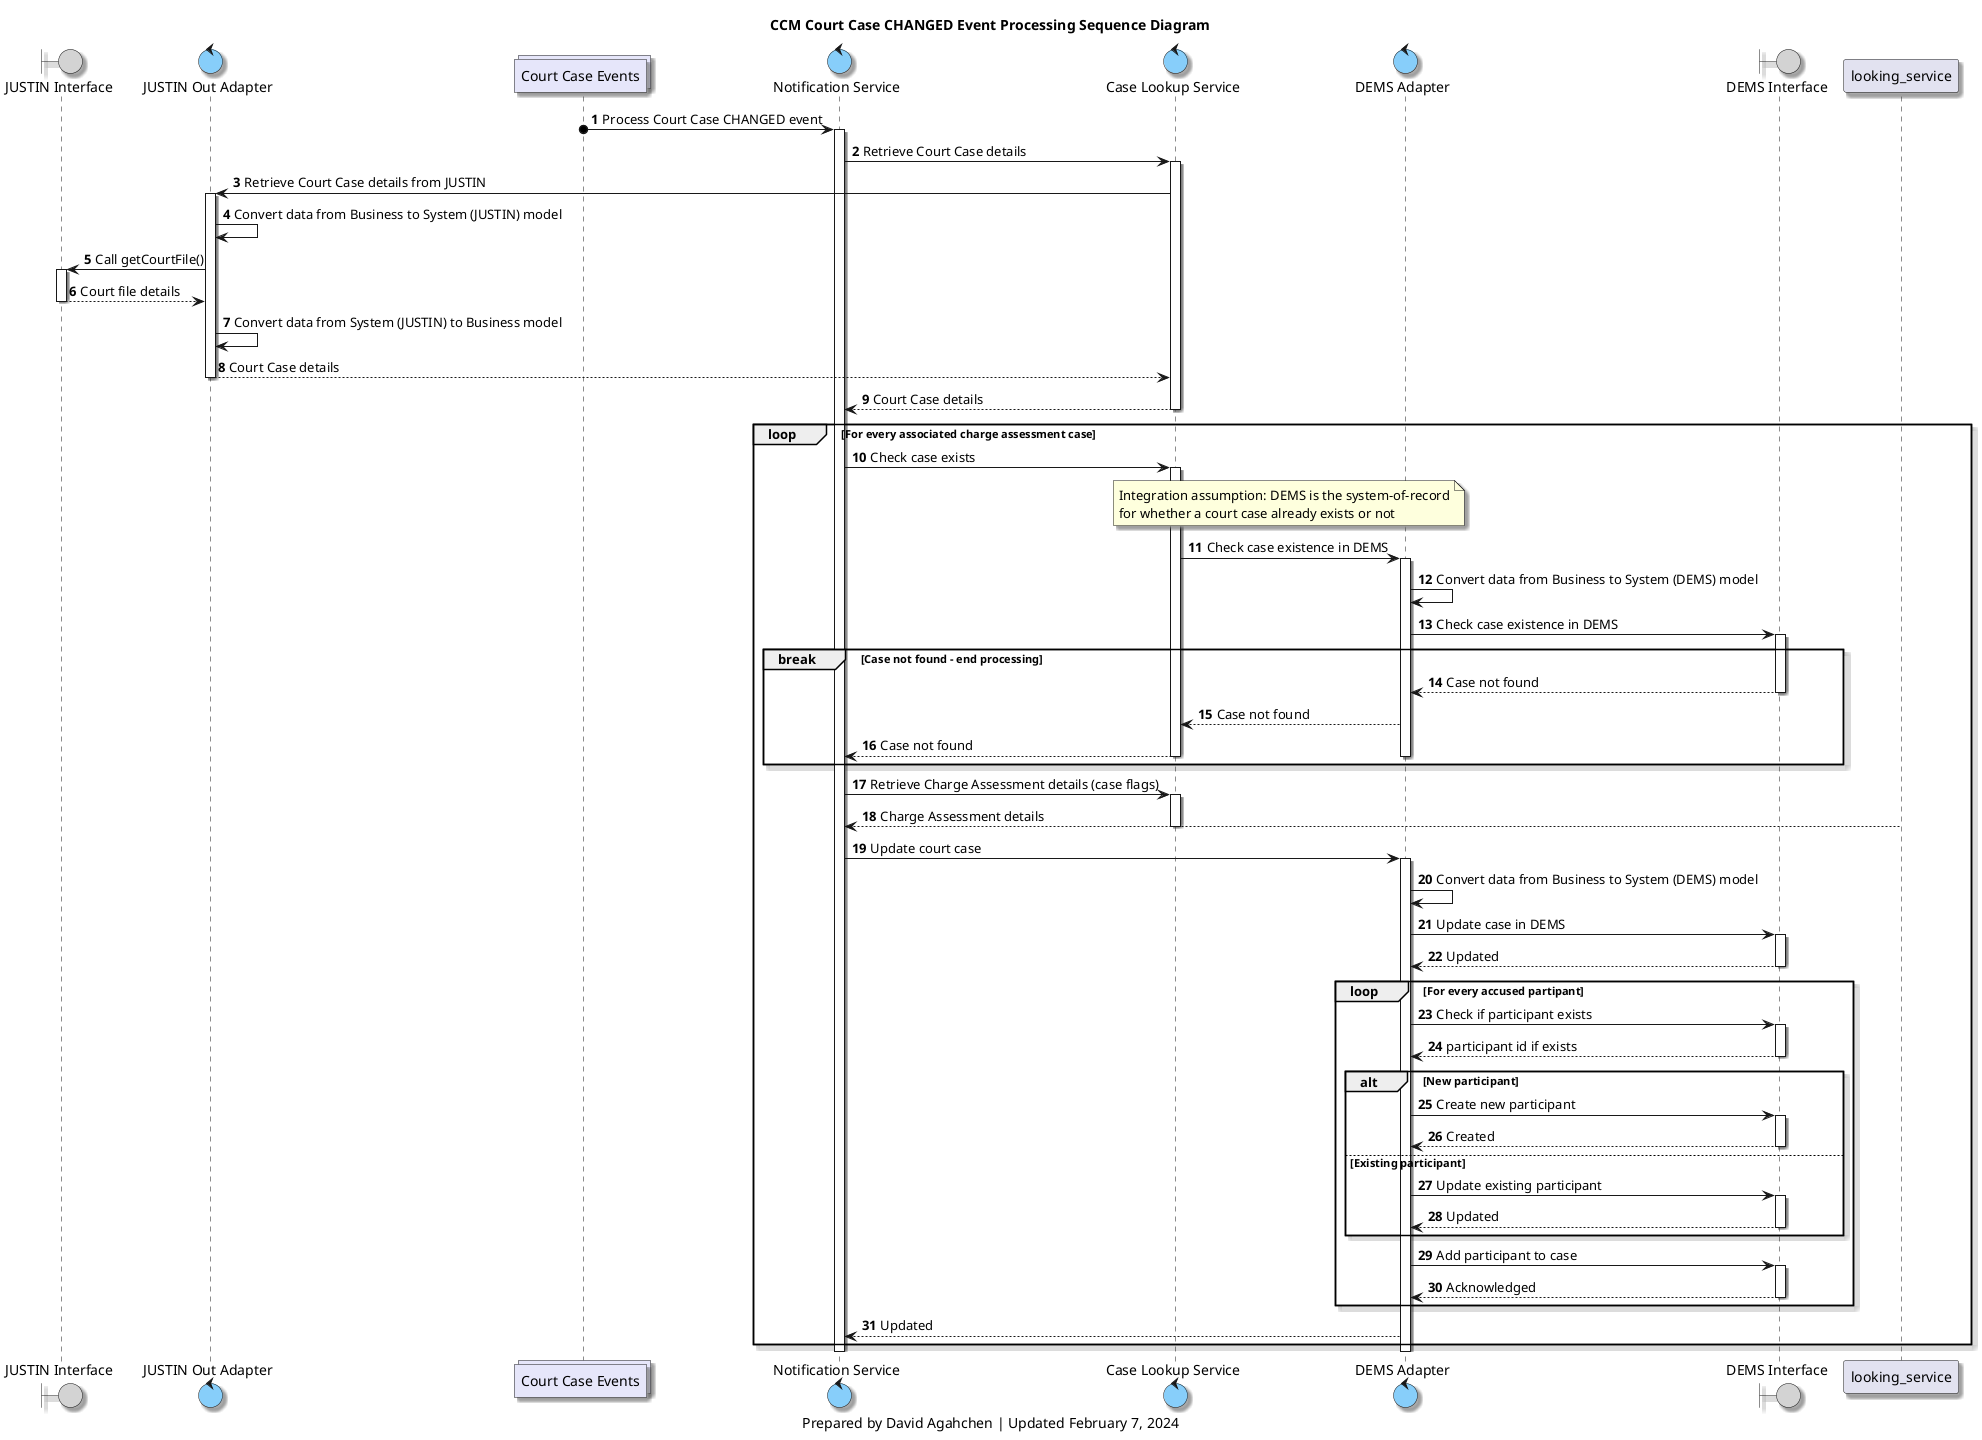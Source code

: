 @startuml
'hide footbox

skinparam Shadowing true
skinparam CollectionsBackgroundColor Lavender
skinparam ControlBackgroundColor LightSkyBlue
skinparam BoundaryBackgroundColor LightGrey

/' 
Available colours
https://plantuml-documentation.readthedocs.io/en/latest/formatting/color-names.html
'/

boundary j_interface as "JUSTIN Interface"
control j_adapter as "JUSTIN Out Adapter"
collections court_case_topic as "Court Case Events"
control notification_service as "Notification Service"
control lookup_service as "Case Lookup Service"
control d_adapter as "DEMS Adapter"
boundary d_interface as "DEMS Interface"

title
CCM Court Case CHANGED Event Processing Sequence Diagram
end title

autonumber

court_case_topic o-> notification_service: Process Court Case CHANGED event
activate notification_service

notification_service -> lookup_service: Retrieve Court Case details
activate lookup_service
lookup_service -> j_adapter: Retrieve Court Case details from JUSTIN

activate j_adapter
j_adapter -> j_adapter: Convert data from Business to System (JUSTIN) model
j_adapter -> j_interface: Call getCourtFile()
activate j_interface
j_interface --> j_adapter: Court file details
deactivate j_interface
j_adapter -> j_adapter: Convert data from System (JUSTIN) to Business model
j_adapter --> lookup_service: Court Case details
deactivate j_adapter

lookup_service --> notification_service: Court Case details
deactivate lookup_service

loop For every associated charge assessment case

    notification_service -> lookup_service: Check case exists
    activate lookup_service
    note over lookup_service, d_adapter
    Integration assumption: DEMS is the system-of-record
    for whether a court case already exists or not
    end note
    lookup_service -> d_adapter: Check case existence in DEMS
    activate d_adapter
    d_adapter -> d_adapter: Convert data from Business to System (DEMS) model
    d_adapter -> d_interface: Check case existence in DEMS
    activate d_interface

    break Case not found - end processing
    d_interface --> d_adapter: Case not found
    deactivate d_interface
    d_adapter --> lookup_service: Case not found
    lookup_service --> notification_service: Case not found
    deactivate lookup_service
    deactivate d_adapter
    end break

    notification_service -> lookup_service: Retrieve Charge Assessment details (case flags)
    activate lookup_service
    looking_service --> notification_service: Charge Assessment details
    deactivate lookup_service

    notification_service -> d_adapter: Update court case
    activate d_adapter
    d_adapter -> d_adapter: Convert data from Business to System (DEMS) model
    d_adapter -> d_interface: Update case in DEMS
    activate d_interface
    d_interface --> d_adapter: Updated
    deactivate d_interface

    loop For every accused partipant
        d_adapter -> d_interface: Check if participant exists
        activate d_interface
        d_interface --> d_adapter: participant id if exists
        deactivate d_interface
        alt New participant
            d_adapter -> d_interface: Create new participant
            activate d_interface
            d_interface --> d_adapter: Created
            deactivate d_interface
        else Existing participant
            d_adapter -> d_interface: Update existing participant
            activate d_interface
            d_interface --> d_adapter: Updated
            deactivate d_interface
        end
        d_adapter -> d_interface: Add participant to case
        activate d_interface
        d_interface --> d_adapter: Acknowledged
        deactivate d_interface
    end

    d_adapter --> notification_service: Updated
end loop

deactivate d_adapter

deactivate notification_service

caption
Prepared by David Agahchen | Updated February 7, 2024
end caption
@enduml